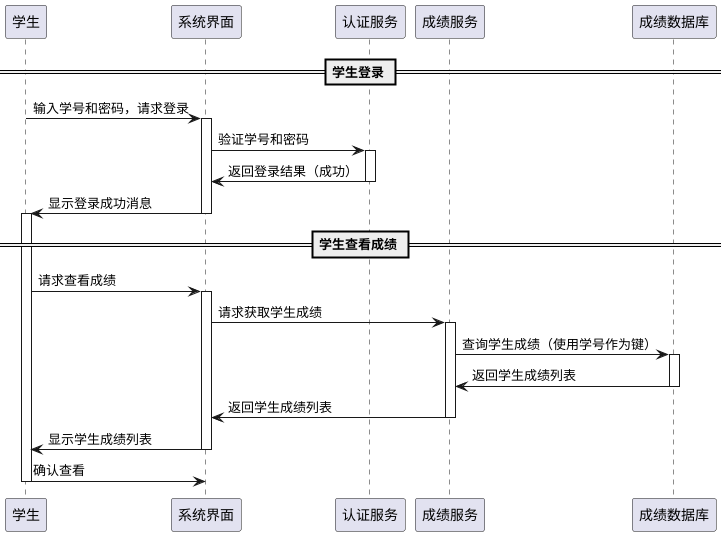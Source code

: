 @startuml 序列图
participant 学生 as Student
participant 系统界面 as SystemUI
participant 认证服务 as AuthService
participant 成绩服务 as GradeService
participant 成绩数据库 as GradeDB

== 学生登录 ==
Student -> SystemUI: 输入学号和密码，请求登录
activate SystemUI
SystemUI -> AuthService: 验证学号和密码
activate AuthService
AuthService -> SystemUI: 返回登录结果（成功）
deactivate AuthService
SystemUI -> Student: 显示登录成功消息
deactivate SystemUI

== 学生查看成绩 ==
activate Student
Student -> SystemUI: 请求查看成绩
activate SystemUI
SystemUI -> GradeService: 请求获取学生成绩
activate GradeService
GradeService -> GradeDB: 查询学生成绩（使用学号作为键）
activate GradeDB
GradeDB -> GradeService: 返回学生成绩列表
deactivate GradeDB
GradeService -> SystemUI: 返回学生成绩列表
deactivate GradeService
SystemUI -> Student: 显示学生成绩列表
deactivate SystemUI

Student -> SystemUI: 确认查看
deactivate Student

@enduml